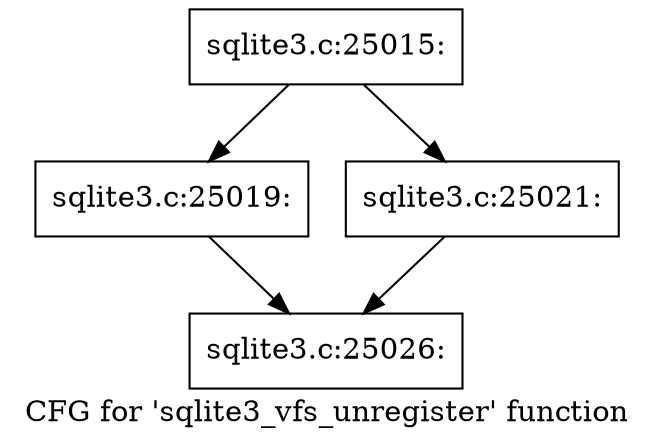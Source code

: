 digraph "CFG for 'sqlite3_vfs_unregister' function" {
	label="CFG for 'sqlite3_vfs_unregister' function";

	Node0x55c0f52c9740 [shape=record,label="{sqlite3.c:25015:}"];
	Node0x55c0f52c9740 -> Node0x55c0f52d1840;
	Node0x55c0f52c9740 -> Node0x55c0f52d1890;
	Node0x55c0f52d1840 [shape=record,label="{sqlite3.c:25019:}"];
	Node0x55c0f52d1840 -> Node0x55c0f52cc9a0;
	Node0x55c0f52d1890 [shape=record,label="{sqlite3.c:25021:}"];
	Node0x55c0f52d1890 -> Node0x55c0f52cc9a0;
	Node0x55c0f52cc9a0 [shape=record,label="{sqlite3.c:25026:}"];
}
